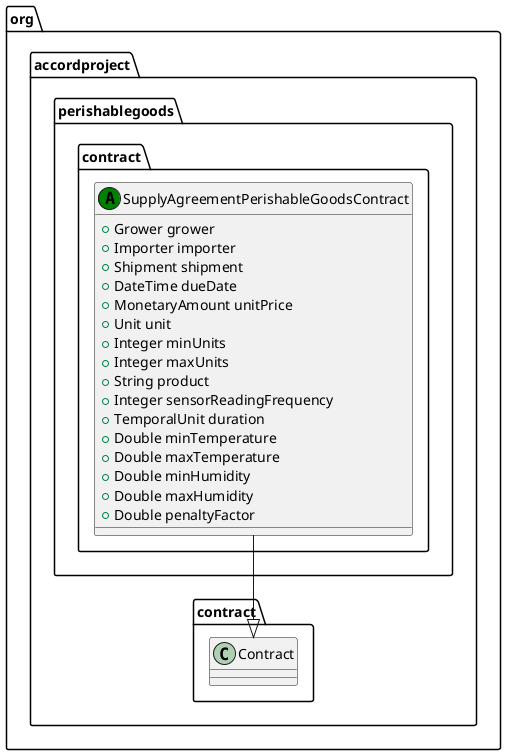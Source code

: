@startuml
class org.accordproject.perishablegoods.contract.SupplyAgreementPerishableGoodsContract << (A,green) >> {
   + Grower grower
   + Importer importer
   + Shipment shipment
   + DateTime dueDate
   + MonetaryAmount unitPrice
   + Unit unit
   + Integer minUnits
   + Integer maxUnits
   + String product
   + Integer sensorReadingFrequency
   + TemporalUnit duration
   + Double minTemperature
   + Double maxTemperature
   + Double minHumidity
   + Double maxHumidity
   + Double penaltyFactor
}
org.accordproject.perishablegoods.contract.SupplyAgreementPerishableGoodsContract --|> org.accordproject.contract.Contract
@enduml
